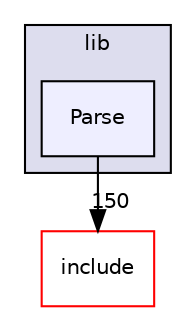 digraph "lib/Parse" {
  bgcolor=transparent;
  compound=true
  node [ fontsize="10", fontname="Helvetica"];
  edge [ labelfontsize="10", labelfontname="Helvetica"];
  subgraph clusterdir_97aefd0d527b934f1d99a682da8fe6a9 {
    graph [ bgcolor="#ddddee", pencolor="black", label="lib" fontname="Helvetica", fontsize="10", URL="dir_97aefd0d527b934f1d99a682da8fe6a9.html"]
  dir_56d2d57cdd4ff12ce93058b4ec37b8e1 [shape=box, label="Parse", style="filled", fillcolor="#eeeeff", pencolor="black", URL="dir_56d2d57cdd4ff12ce93058b4ec37b8e1.html"];
  }
  dir_d44c64559bbebec7f509842c48db8b23 [shape=box label="include" color="red" URL="dir_d44c64559bbebec7f509842c48db8b23.html"];
  dir_56d2d57cdd4ff12ce93058b4ec37b8e1->dir_d44c64559bbebec7f509842c48db8b23 [headlabel="150", labeldistance=1.5 headhref="dir_000051_000001.html"];
}
